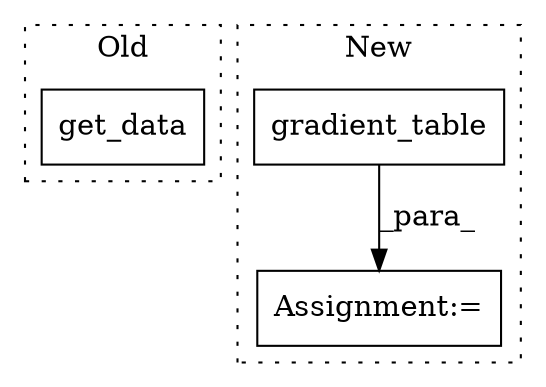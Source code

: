 digraph G {
subgraph cluster0 {
1 [label="get_data" a="32" s="1239" l="10" shape="box"];
label = "Old";
style="dotted";
}
subgraph cluster1 {
2 [label="gradient_table" a="32" s="1667,1693" l="15,1" shape="box"];
3 [label="Assignment:=" a="7" s="1666" l="1" shape="box"];
label = "New";
style="dotted";
}
2 -> 3 [label="_para_"];
}